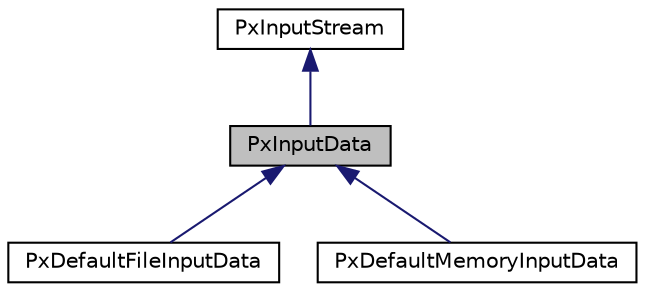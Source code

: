 digraph "PxInputData"
{
  edge [fontname="Helvetica",fontsize="10",labelfontname="Helvetica",labelfontsize="10"];
  node [fontname="Helvetica",fontsize="10",shape=record];
  Node0 [label="PxInputData",height=0.2,width=0.4,color="black", fillcolor="grey75", style="filled", fontcolor="black"];
  Node1 -> Node0 [dir="back",color="midnightblue",fontsize="10",style="solid",fontname="Helvetica"];
  Node1 [label="PxInputStream",height=0.2,width=0.4,color="black", fillcolor="white", style="filled",URL="$classPxInputStream.html",tooltip="Input stream class for I/O. "];
  Node0 -> Node2 [dir="back",color="midnightblue",fontsize="10",style="solid",fontname="Helvetica"];
  Node2 [label="PxDefaultFileInputData",height=0.2,width=0.4,color="black", fillcolor="white", style="filled",URL="$classPxDefaultFileInputData.html",tooltip="default implementation of a file read stream "];
  Node0 -> Node3 [dir="back",color="midnightblue",fontsize="10",style="solid",fontname="Helvetica"];
  Node3 [label="PxDefaultMemoryInputData",height=0.2,width=0.4,color="black", fillcolor="white", style="filled",URL="$classPxDefaultMemoryInputData.html",tooltip="default implementation of a memory read stream "];
}
